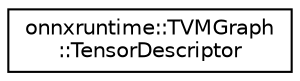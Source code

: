 digraph "Graphical Class Hierarchy"
{
  edge [fontname="Helvetica",fontsize="10",labelfontname="Helvetica",labelfontsize="10"];
  node [fontname="Helvetica",fontsize="10",shape=record];
  rankdir="LR";
  Node0 [label="onnxruntime::TVMGraph\l::TensorDescriptor",height=0.2,width=0.4,color="black", fillcolor="white", style="filled",URL="$structonnxruntime_1_1TVMGraph_1_1TensorDescriptor.html"];
}
